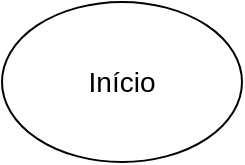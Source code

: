 <mxfile version="22.1.15" type="github">
  <diagram name="Página-1" id="DB8JVt9-QcnGSKXoZ5n0">
    <mxGraphModel dx="1050" dy="522" grid="1" gridSize="10" guides="1" tooltips="1" connect="1" arrows="1" fold="1" page="1" pageScale="1" pageWidth="827" pageHeight="1169" math="0" shadow="0">
      <root>
        <mxCell id="0" />
        <mxCell id="1" parent="0" />
        <mxCell id="CxfMQylhbC5aw5fb1wcu-1" value="&lt;font style=&quot;font-size: 14px;&quot;&gt;Início&lt;/font&gt;" style="ellipse;whiteSpace=wrap;html=1;" vertex="1" parent="1">
          <mxGeometry x="360" y="40" width="120" height="80" as="geometry" />
        </mxCell>
      </root>
    </mxGraphModel>
  </diagram>
</mxfile>
